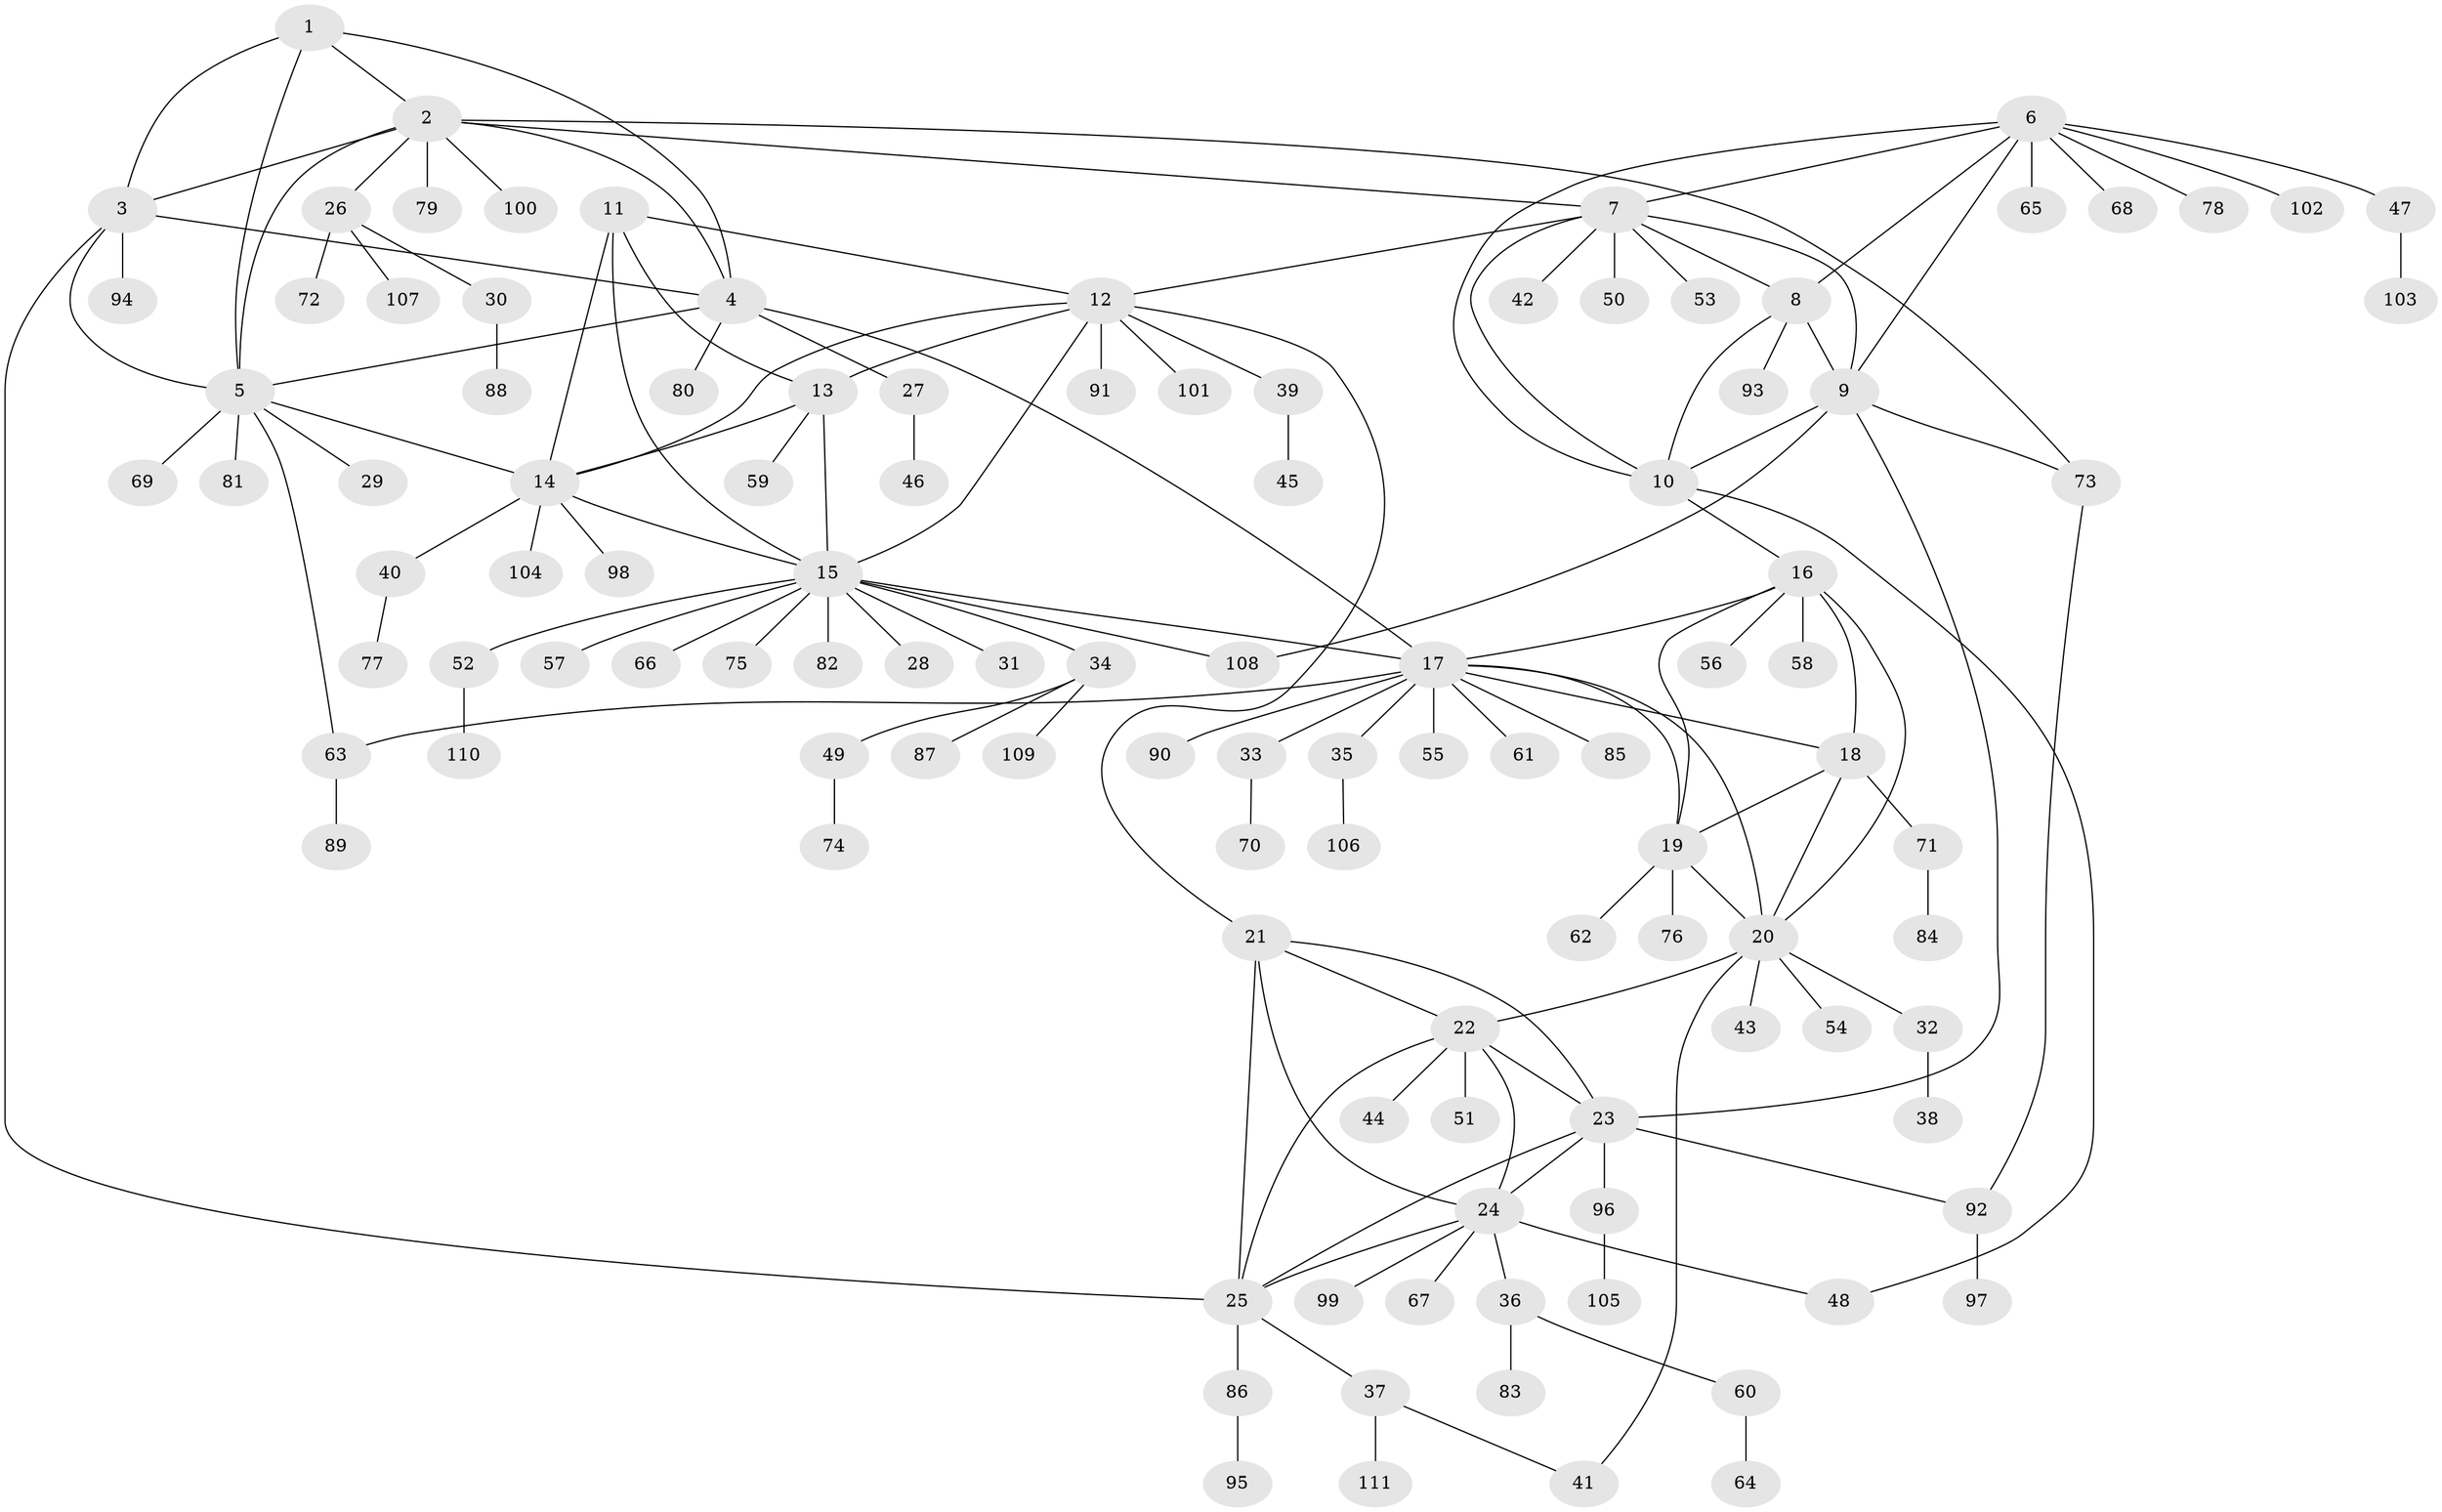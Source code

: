 // coarse degree distribution, {4: 0.03896103896103896, 8: 0.025974025974025976, 5: 0.025974025974025976, 7: 0.012987012987012988, 12: 0.025974025974025976, 9: 0.012987012987012988, 10: 0.025974025974025976, 14: 0.012987012987012988, 3: 0.03896103896103896, 6: 0.012987012987012988, 2: 0.18181818181818182, 1: 0.5844155844155844}
// Generated by graph-tools (version 1.1) at 2025/19/03/04/25 18:19:47]
// undirected, 111 vertices, 152 edges
graph export_dot {
graph [start="1"]
  node [color=gray90,style=filled];
  1;
  2;
  3;
  4;
  5;
  6;
  7;
  8;
  9;
  10;
  11;
  12;
  13;
  14;
  15;
  16;
  17;
  18;
  19;
  20;
  21;
  22;
  23;
  24;
  25;
  26;
  27;
  28;
  29;
  30;
  31;
  32;
  33;
  34;
  35;
  36;
  37;
  38;
  39;
  40;
  41;
  42;
  43;
  44;
  45;
  46;
  47;
  48;
  49;
  50;
  51;
  52;
  53;
  54;
  55;
  56;
  57;
  58;
  59;
  60;
  61;
  62;
  63;
  64;
  65;
  66;
  67;
  68;
  69;
  70;
  71;
  72;
  73;
  74;
  75;
  76;
  77;
  78;
  79;
  80;
  81;
  82;
  83;
  84;
  85;
  86;
  87;
  88;
  89;
  90;
  91;
  92;
  93;
  94;
  95;
  96;
  97;
  98;
  99;
  100;
  101;
  102;
  103;
  104;
  105;
  106;
  107;
  108;
  109;
  110;
  111;
  1 -- 2;
  1 -- 3;
  1 -- 4;
  1 -- 5;
  2 -- 3;
  2 -- 4;
  2 -- 5;
  2 -- 7;
  2 -- 26;
  2 -- 73;
  2 -- 79;
  2 -- 100;
  3 -- 4;
  3 -- 5;
  3 -- 25;
  3 -- 94;
  4 -- 5;
  4 -- 17;
  4 -- 27;
  4 -- 80;
  5 -- 14;
  5 -- 29;
  5 -- 63;
  5 -- 69;
  5 -- 81;
  6 -- 7;
  6 -- 8;
  6 -- 9;
  6 -- 10;
  6 -- 47;
  6 -- 65;
  6 -- 68;
  6 -- 78;
  6 -- 102;
  7 -- 8;
  7 -- 9;
  7 -- 10;
  7 -- 12;
  7 -- 42;
  7 -- 50;
  7 -- 53;
  8 -- 9;
  8 -- 10;
  8 -- 93;
  9 -- 10;
  9 -- 23;
  9 -- 73;
  9 -- 108;
  10 -- 16;
  10 -- 48;
  11 -- 12;
  11 -- 13;
  11 -- 14;
  11 -- 15;
  12 -- 13;
  12 -- 14;
  12 -- 15;
  12 -- 21;
  12 -- 39;
  12 -- 91;
  12 -- 101;
  13 -- 14;
  13 -- 15;
  13 -- 59;
  14 -- 15;
  14 -- 40;
  14 -- 98;
  14 -- 104;
  15 -- 17;
  15 -- 28;
  15 -- 31;
  15 -- 34;
  15 -- 52;
  15 -- 57;
  15 -- 66;
  15 -- 75;
  15 -- 82;
  15 -- 108;
  16 -- 17;
  16 -- 18;
  16 -- 19;
  16 -- 20;
  16 -- 56;
  16 -- 58;
  17 -- 18;
  17 -- 19;
  17 -- 20;
  17 -- 33;
  17 -- 35;
  17 -- 55;
  17 -- 61;
  17 -- 63;
  17 -- 85;
  17 -- 90;
  18 -- 19;
  18 -- 20;
  18 -- 71;
  19 -- 20;
  19 -- 62;
  19 -- 76;
  20 -- 22;
  20 -- 32;
  20 -- 41;
  20 -- 43;
  20 -- 54;
  21 -- 22;
  21 -- 23;
  21 -- 24;
  21 -- 25;
  22 -- 23;
  22 -- 24;
  22 -- 25;
  22 -- 44;
  22 -- 51;
  23 -- 24;
  23 -- 25;
  23 -- 92;
  23 -- 96;
  24 -- 25;
  24 -- 36;
  24 -- 48;
  24 -- 67;
  24 -- 99;
  25 -- 37;
  25 -- 86;
  26 -- 30;
  26 -- 72;
  26 -- 107;
  27 -- 46;
  30 -- 88;
  32 -- 38;
  33 -- 70;
  34 -- 49;
  34 -- 87;
  34 -- 109;
  35 -- 106;
  36 -- 60;
  36 -- 83;
  37 -- 41;
  37 -- 111;
  39 -- 45;
  40 -- 77;
  47 -- 103;
  49 -- 74;
  52 -- 110;
  60 -- 64;
  63 -- 89;
  71 -- 84;
  73 -- 92;
  86 -- 95;
  92 -- 97;
  96 -- 105;
}
